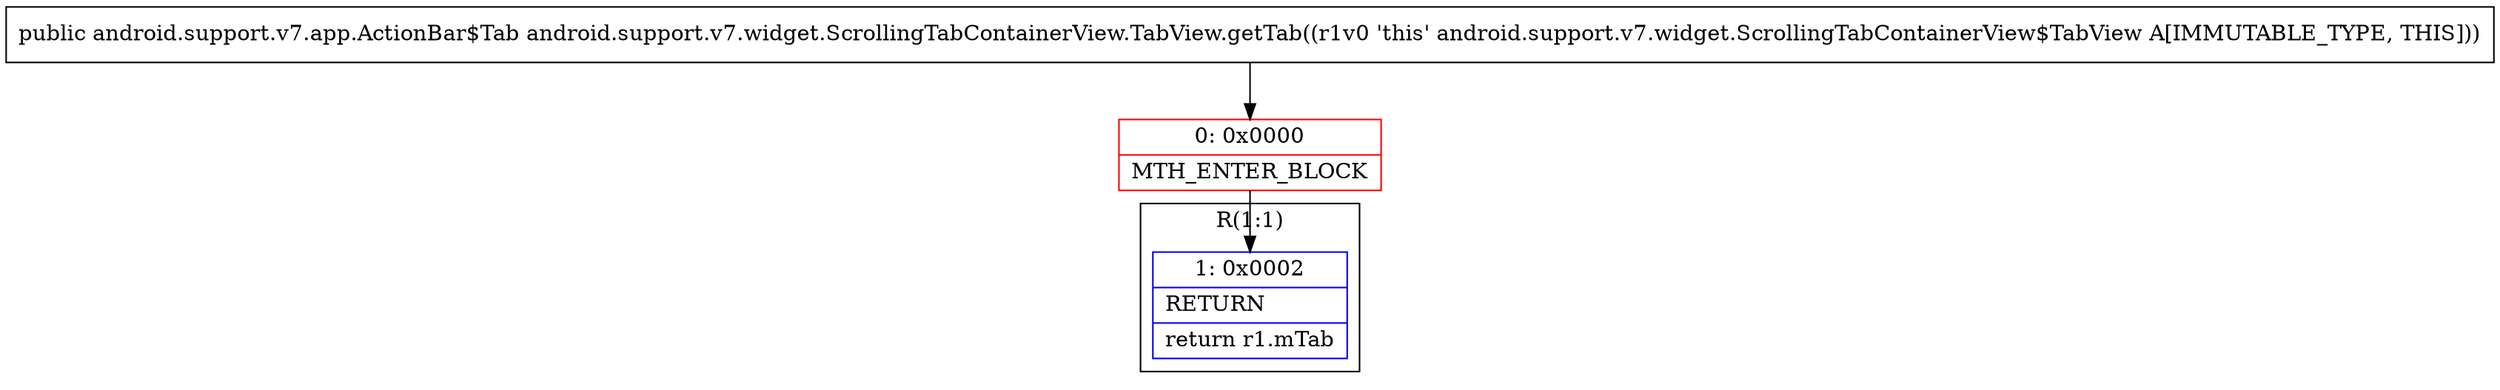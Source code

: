 digraph "CFG forandroid.support.v7.widget.ScrollingTabContainerView.TabView.getTab()Landroid\/support\/v7\/app\/ActionBar$Tab;" {
subgraph cluster_Region_359891759 {
label = "R(1:1)";
node [shape=record,color=blue];
Node_1 [shape=record,label="{1\:\ 0x0002|RETURN\l|return r1.mTab\l}"];
}
Node_0 [shape=record,color=red,label="{0\:\ 0x0000|MTH_ENTER_BLOCK\l}"];
MethodNode[shape=record,label="{public android.support.v7.app.ActionBar$Tab android.support.v7.widget.ScrollingTabContainerView.TabView.getTab((r1v0 'this' android.support.v7.widget.ScrollingTabContainerView$TabView A[IMMUTABLE_TYPE, THIS])) }"];
MethodNode -> Node_0;
Node_0 -> Node_1;
}

